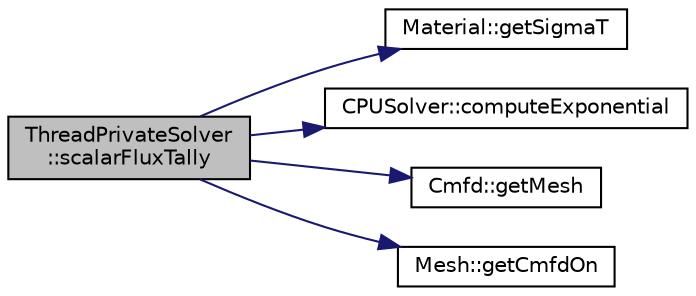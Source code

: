 digraph "ThreadPrivateSolver::scalarFluxTally"
{
  edge [fontname="Helvetica",fontsize="10",labelfontname="Helvetica",labelfontsize="10"];
  node [fontname="Helvetica",fontsize="10",shape=record];
  rankdir="LR";
  Node1 [label="ThreadPrivateSolver\l::scalarFluxTally",height=0.2,width=0.4,color="black", fillcolor="grey75", style="filled" fontcolor="black"];
  Node1 -> Node2 [color="midnightblue",fontsize="10",style="solid",fontname="Helvetica"];
  Node2 [label="Material::getSigmaT",height=0.2,width=0.4,color="black", fillcolor="white", style="filled",URL="$classMaterial.html#a0bb70f99202814861516d5d7db94321e",tooltip="Return the array of the Material&#39;s total cross-sections."];
  Node1 -> Node3 [color="midnightblue",fontsize="10",style="solid",fontname="Helvetica"];
  Node3 [label="CPUSolver::computeExponential",height=0.2,width=0.4,color="black", fillcolor="white", style="filled",URL="$classCPUSolver.html#a15c08662bd62a5042f5054a74e23391f",tooltip="Computes the exponential term in the transport equation for a track segment."];
  Node1 -> Node4 [color="midnightblue",fontsize="10",style="solid",fontname="Helvetica"];
  Node4 [label="Cmfd::getMesh",height=0.2,width=0.4,color="black", fillcolor="white", style="filled",URL="$classCmfd.html#acbf8310fb5a8a657751b905eea3ead8c",tooltip="Get pointer to the Mesh object."];
  Node1 -> Node5 [color="midnightblue",fontsize="10",style="solid",fontname="Helvetica"];
  Node5 [label="Mesh::getCmfdOn",height=0.2,width=0.4,color="black", fillcolor="white", style="filled",URL="$classMesh.html#a0286b4dfbca37b921dc5919a2e47b59a",tooltip="Return whether or not CMFD is in use."];
}
